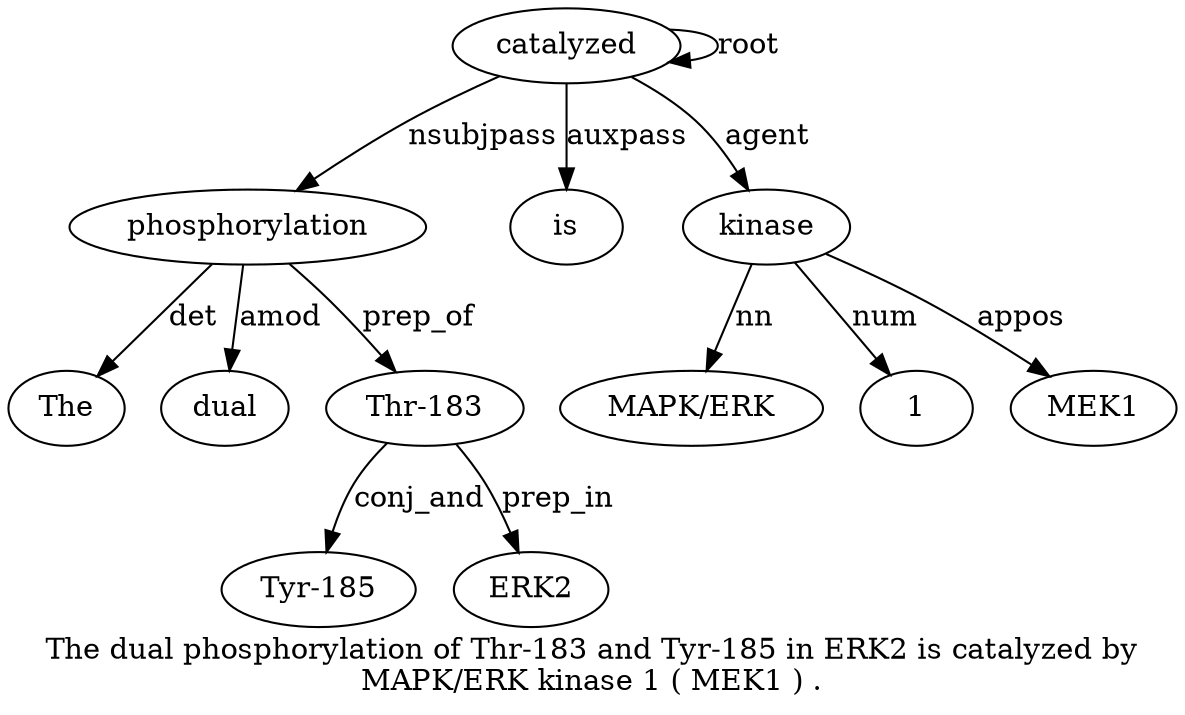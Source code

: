 digraph "The dual phosphorylation of Thr-183 and Tyr-185 in ERK2 is catalyzed by MAPK/ERK kinase 1 ( MEK1 ) ." {
label="The dual phosphorylation of Thr-183 and Tyr-185 in ERK2 is catalyzed by
MAPK/ERK kinase 1 ( MEK1 ) .";
phosphorylation3 [style=filled, fillcolor=white, label=phosphorylation];
The1 [style=filled, fillcolor=white, label=The];
phosphorylation3 -> The1  [label=det];
dual2 [style=filled, fillcolor=white, label=dual];
phosphorylation3 -> dual2  [label=amod];
catalyzed11 [style=filled, fillcolor=white, label=catalyzed];
catalyzed11 -> phosphorylation3  [label=nsubjpass];
"Thr-1835" [style=filled, fillcolor=white, label="Thr-183"];
phosphorylation3 -> "Thr-1835"  [label=prep_of];
"Tyr-1857" [style=filled, fillcolor=white, label="Tyr-185"];
"Thr-1835" -> "Tyr-1857"  [label=conj_and];
ERK29 [style=filled, fillcolor=white, label=ERK2];
"Thr-1835" -> ERK29  [label=prep_in];
is10 [style=filled, fillcolor=white, label=is];
catalyzed11 -> is10  [label=auxpass];
catalyzed11 -> catalyzed11  [label=root];
kinase14 [style=filled, fillcolor=white, label=kinase];
"MAPK/ERK13" [style=filled, fillcolor=white, label="MAPK/ERK"];
kinase14 -> "MAPK/ERK13"  [label=nn];
catalyzed11 -> kinase14  [label=agent];
115 [style=filled, fillcolor=white, label=1];
kinase14 -> 115  [label=num];
MEK117 [style=filled, fillcolor=white, label=MEK1];
kinase14 -> MEK117  [label=appos];
}
